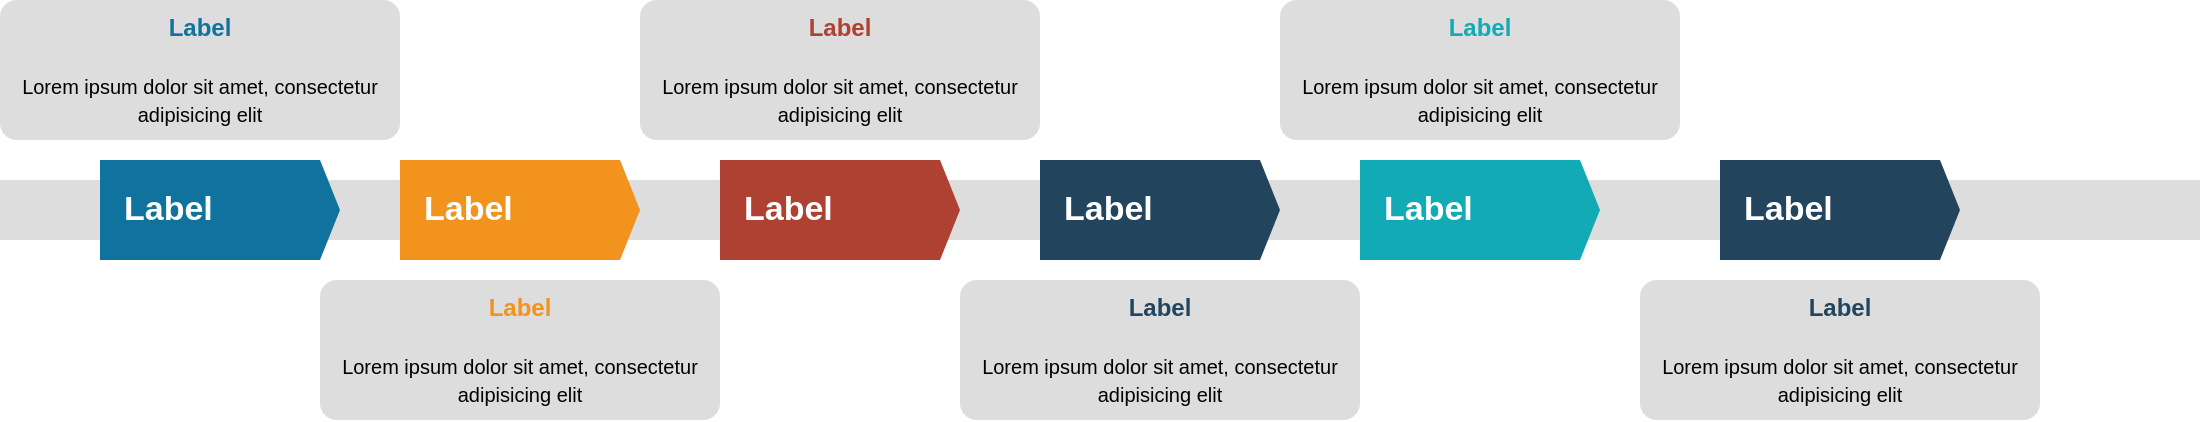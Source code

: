 <mxfile version="14.1.9" type="github">
  <diagram id="I_Mwm-tDDW4R_xlIVHWw" name="Beispiel_Zeitplan">
    <mxGraphModel dx="1657" dy="971" grid="1" gridSize="10" guides="1" tooltips="1" connect="1" arrows="1" fold="1" page="1" pageScale="1" pageWidth="1169" pageHeight="827" math="0" shadow="0">
      <root>
        <mxCell id="0" />
        <mxCell id="1" parent="0" />
        <mxCell id="OBCyyz4U8FwGeMPY5Vtk-1" value="" style="fillColor=#dddddd;rounded=0;strokeColor=none;" vertex="1" parent="1">
          <mxGeometry x="80" y="310" width="1100" height="30" as="geometry" />
        </mxCell>
        <mxCell id="OBCyyz4U8FwGeMPY5Vtk-2" value="Label" style="shape=mxgraph.infographic.ribbonSimple;notch1=0;notch2=10;notch=0;html=1;fillColor=#10739E;strokeColor=none;shadow=0;fontSize=17;fontColor=#FFFFFF;align=left;spacingLeft=10;fontStyle=1;" vertex="1" parent="1">
          <mxGeometry x="130" y="300" width="120" height="50" as="geometry" />
        </mxCell>
        <mxCell id="OBCyyz4U8FwGeMPY5Vtk-3" value="Label" style="shape=mxgraph.infographic.ribbonSimple;notch1=0;notch2=10;notch=0;html=1;fillColor=#F2931E;strokeColor=none;shadow=0;fontSize=17;fontColor=#FFFFFF;align=left;spacingLeft=10;fontStyle=1;" vertex="1" parent="1">
          <mxGeometry x="280" y="300" width="120" height="50" as="geometry" />
        </mxCell>
        <mxCell id="OBCyyz4U8FwGeMPY5Vtk-4" value="Label" style="shape=mxgraph.infographic.ribbonSimple;notch1=0;notch2=10;notch=0;html=1;fillColor=#AE4132;strokeColor=none;shadow=0;fontSize=17;fontColor=#FFFFFF;align=left;spacingLeft=10;fontStyle=1;" vertex="1" parent="1">
          <mxGeometry x="440" y="300" width="120" height="50" as="geometry" />
        </mxCell>
        <mxCell id="OBCyyz4U8FwGeMPY5Vtk-5" value="Label" style="shape=mxgraph.infographic.ribbonSimple;notch1=0;notch2=10;notch=0;html=1;fillColor=#23445D;strokeColor=none;shadow=0;fontSize=17;fontColor=#FFFFFF;align=left;spacingLeft=10;fontStyle=1;" vertex="1" parent="1">
          <mxGeometry x="600" y="300" width="120" height="50" as="geometry" />
        </mxCell>
        <mxCell id="OBCyyz4U8FwGeMPY5Vtk-6" value="Label" style="shape=mxgraph.infographic.ribbonSimple;notch1=0;notch2=10;notch=0;html=1;fillColor=#12AAB5;strokeColor=none;shadow=0;fontSize=17;fontColor=#FFFFFF;align=left;spacingLeft=10;fontStyle=1;" vertex="1" parent="1">
          <mxGeometry x="760" y="300" width="120" height="50" as="geometry" />
        </mxCell>
        <mxCell id="OBCyyz4U8FwGeMPY5Vtk-7" value="&lt;font style=&quot;font-size: 10px&quot;&gt;&lt;font style=&quot;font-size: 12px&quot; color=&quot;#10739E&quot;&gt;&lt;b&gt;Label&lt;/b&gt;&lt;/font&gt;&lt;br&gt;&lt;br&gt;&lt;font size=&quot;1&quot;&gt;Lorem ipsum dolor sit amet, consectetur adipisicing elit&lt;/font&gt;&lt;/font&gt;" style="rounded=1;strokeColor=none;fillColor=#DDDDDD;align=center;arcSize=12;verticalAlign=top;whiteSpace=wrap;html=1;fontSize=12;" vertex="1" parent="1">
          <mxGeometry x="80" y="220" width="200" height="70" as="geometry" />
        </mxCell>
        <mxCell id="OBCyyz4U8FwGeMPY5Vtk-8" value="&lt;font style=&quot;font-size: 10px&quot;&gt;&lt;font style=&quot;font-size: 12px&quot; color=&quot;#F2931E&quot;&gt;&lt;b&gt;Label&lt;/b&gt;&lt;/font&gt;&lt;br&gt;&lt;br&gt;&lt;font size=&quot;1&quot;&gt;Lorem ipsum dolor sit amet, consectetur adipisicing elit&lt;/font&gt;&lt;/font&gt;" style="rounded=1;strokeColor=none;fillColor=#DDDDDD;align=center;arcSize=12;verticalAlign=top;whiteSpace=wrap;html=1;fontSize=12;" vertex="1" parent="1">
          <mxGeometry x="240" y="360" width="200" height="70" as="geometry" />
        </mxCell>
        <mxCell id="OBCyyz4U8FwGeMPY5Vtk-9" value="&lt;font style=&quot;font-size: 10px&quot;&gt;&lt;font style=&quot;font-size: 12px&quot; color=&quot;#AE4132&quot;&gt;&lt;b&gt;Label&lt;/b&gt;&lt;/font&gt;&lt;br&gt;&lt;br&gt;&lt;font size=&quot;1&quot;&gt;Lorem ipsum dolor sit amet, consectetur adipisicing elit&lt;/font&gt;&lt;/font&gt;" style="rounded=1;strokeColor=none;fillColor=#DDDDDD;align=center;arcSize=12;verticalAlign=top;whiteSpace=wrap;html=1;fontSize=12;" vertex="1" parent="1">
          <mxGeometry x="400" y="220" width="200" height="70" as="geometry" />
        </mxCell>
        <mxCell id="OBCyyz4U8FwGeMPY5Vtk-10" value="&lt;font style=&quot;font-size: 10px&quot;&gt;&lt;font style=&quot;font-size: 12px&quot; color=&quot;#23445D&quot;&gt;&lt;b&gt;Label&lt;/b&gt;&lt;/font&gt;&lt;br&gt;&lt;br&gt;&lt;font size=&quot;1&quot;&gt;Lorem ipsum dolor sit amet, consectetur adipisicing elit&lt;/font&gt;&lt;/font&gt;" style="rounded=1;strokeColor=none;fillColor=#DDDDDD;align=center;arcSize=12;verticalAlign=top;whiteSpace=wrap;html=1;fontSize=12;" vertex="1" parent="1">
          <mxGeometry x="560" y="360" width="200" height="70" as="geometry" />
        </mxCell>
        <mxCell id="OBCyyz4U8FwGeMPY5Vtk-11" value="&lt;font style=&quot;font-size: 10px&quot;&gt;&lt;font style=&quot;font-size: 12px&quot; color=&quot;#12AAB5&quot;&gt;&lt;b&gt;Label&lt;/b&gt;&lt;/font&gt;&lt;br&gt;&lt;br&gt;&lt;font size=&quot;1&quot;&gt;Lorem ipsum dolor sit amet, consectetur adipisicing elit&lt;/font&gt;&lt;/font&gt;" style="rounded=1;strokeColor=none;fillColor=#DDDDDD;align=center;arcSize=12;verticalAlign=top;whiteSpace=wrap;html=1;fontSize=12;" vertex="1" parent="1">
          <mxGeometry x="720" y="220" width="200" height="70" as="geometry" />
        </mxCell>
        <mxCell id="OBCyyz4U8FwGeMPY5Vtk-12" value="Label" style="shape=mxgraph.infographic.ribbonSimple;notch1=0;notch2=10;notch=0;html=1;fillColor=#23445D;strokeColor=none;shadow=0;fontSize=17;fontColor=#FFFFFF;align=left;spacingLeft=10;fontStyle=1;" vertex="1" parent="1">
          <mxGeometry x="940" y="300" width="120" height="50" as="geometry" />
        </mxCell>
        <mxCell id="OBCyyz4U8FwGeMPY5Vtk-13" value="&lt;font style=&quot;font-size: 10px&quot;&gt;&lt;font style=&quot;font-size: 12px&quot; color=&quot;#23445D&quot;&gt;&lt;b&gt;Label&lt;/b&gt;&lt;/font&gt;&lt;br&gt;&lt;br&gt;&lt;font size=&quot;1&quot;&gt;Lorem ipsum dolor sit amet, consectetur adipisicing elit&lt;/font&gt;&lt;/font&gt;" style="rounded=1;strokeColor=none;fillColor=#DDDDDD;align=center;arcSize=12;verticalAlign=top;whiteSpace=wrap;html=1;fontSize=12;" vertex="1" parent="1">
          <mxGeometry x="900" y="360" width="200" height="70" as="geometry" />
        </mxCell>
      </root>
    </mxGraphModel>
  </diagram>
</mxfile>
